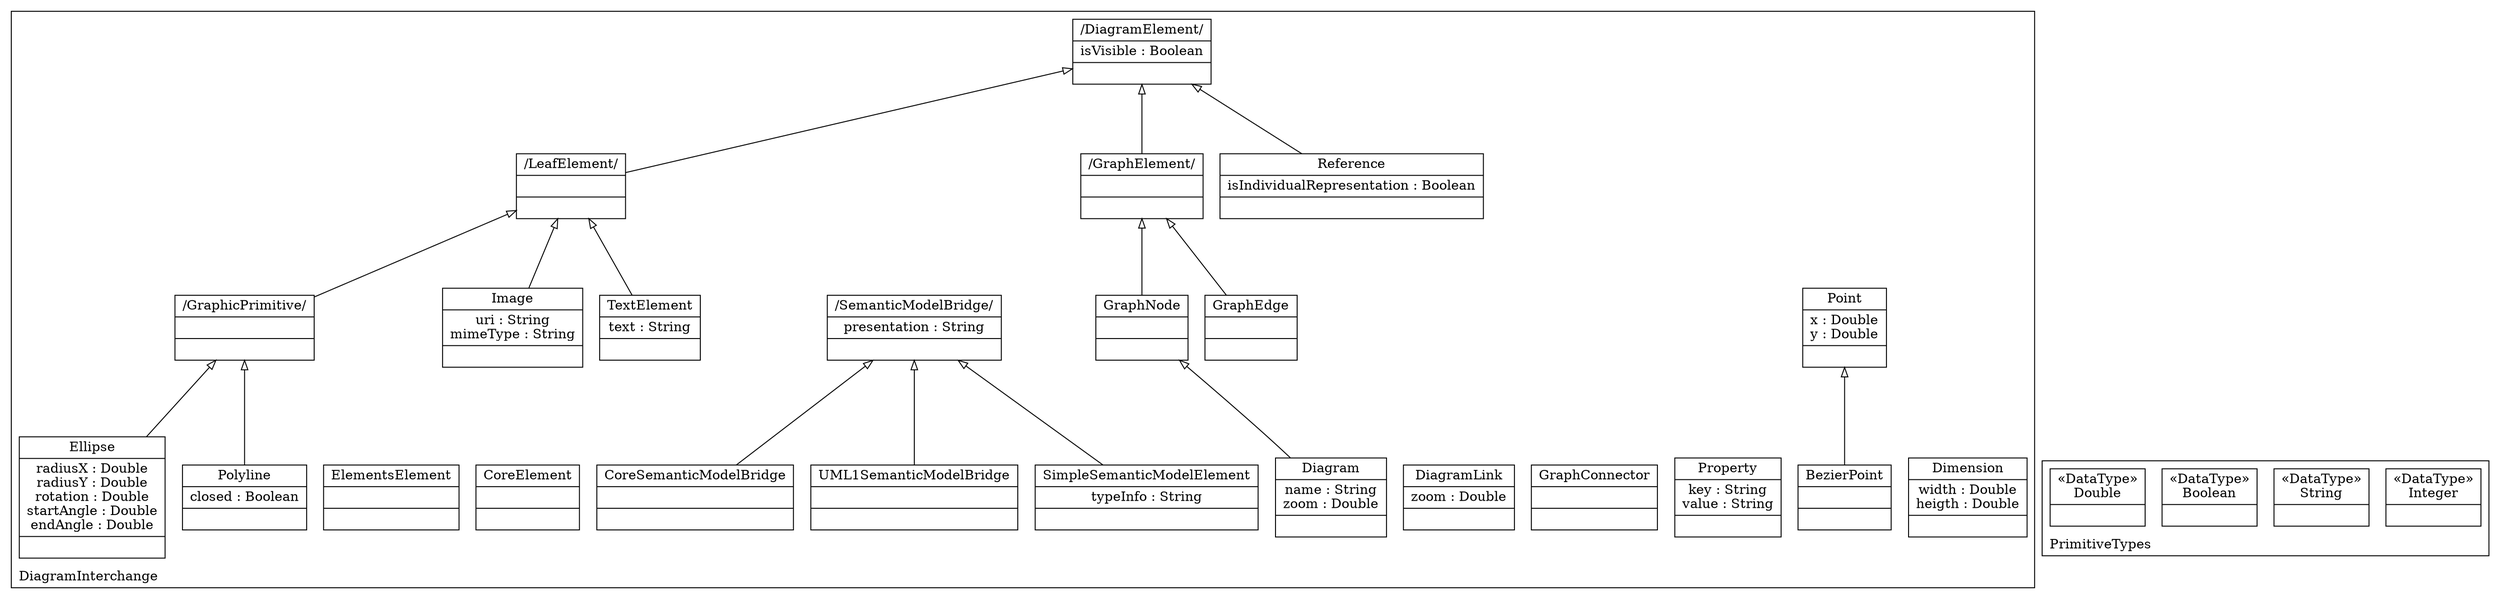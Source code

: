 digraph "KM3 Model in DOT" {
graph[rankdir=BT,labeljust=l,labelloc=t,nodeSep=0.75,compound=true];
 subgraph "cluster_DiagramInterchange"{
labelloc=t
color=black
label=DiagramInterchange
 node[shape=record];
Dimension[label="{Dimension|width : Double\nheigth : Double| }"]
;
 node[shape=record];
Point[label="{Point|x : Double\ny : Double| }"]
;
 node[shape=record];
BezierPoint[label="{BezierPoint| | }"]
 BezierPoint->Point[arrowhead=onormal,group=Point,minlen=2,constraint=true,]
;
 node[shape=record];
Property[label="{Property|key : String\nvalue : String| }"]
;
 node[shape=record];
DiagramElement[label="{/DiagramElement/|isVisible : Boolean| }"]
;
 node[shape=record];
Reference[label="{Reference|isIndividualRepresentation : Boolean| }"]
 Reference->DiagramElement[arrowhead=onormal,group=DiagramElement,minlen=2,constraint=true,]
;
 node[shape=record];
GraphElement[label="{/GraphElement/| | }"]
 GraphElement->DiagramElement[arrowhead=onormal,group=DiagramElement,minlen=2,constraint=true,]
;
 node[shape=record];
GraphEdge[label="{GraphEdge| | }"]
 GraphEdge->GraphElement[arrowhead=onormal,group=GraphElement,minlen=2,constraint=true,]
;
 node[shape=record];
GraphNode[label="{GraphNode| | }"]
 GraphNode->GraphElement[arrowhead=onormal,group=GraphElement,minlen=2,constraint=true,]
;
 node[shape=record];
GraphConnector[label="{GraphConnector| | }"]
;
 node[shape=record];
DiagramLink[label="{DiagramLink|zoom : Double| }"]
;
 node[shape=record];
SemanticModelBridge[label="{/SemanticModelBridge/|presentation : String| }"]
;
 node[shape=record];
Diagram[label="{Diagram|name : String\nzoom : Double| }"]
 Diagram->GraphNode[arrowhead=onormal,group=GraphNode,minlen=2,constraint=true,]
;
 node[shape=record];
SimpleSemanticModelElement[label="{SimpleSemanticModelElement|typeInfo : String| }"]
 SimpleSemanticModelElement->SemanticModelBridge[arrowhead=onormal,group=SemanticModelBridge,minlen=2,constraint=true,]
;
 node[shape=record];
UML1SemanticModelBridge[label="{UML1SemanticModelBridge| | }"]
 UML1SemanticModelBridge->SemanticModelBridge[arrowhead=onormal,group=SemanticModelBridge,minlen=2,constraint=true,]
;
 node[shape=record];
CoreSemanticModelBridge[label="{CoreSemanticModelBridge| | }"]
 CoreSemanticModelBridge->SemanticModelBridge[arrowhead=onormal,group=SemanticModelBridge,minlen=2,constraint=true,]
;
 node[shape=record];
CoreElement[label="{CoreElement| | }"]
;
 node[shape=record];
ElementsElement[label="{ElementsElement| | }"]
;
 node[shape=record];
LeafElement[label="{/LeafElement/| | }"]
 LeafElement->DiagramElement[arrowhead=onormal,group=DiagramElement,minlen=2,constraint=true,]
;
 node[shape=record];
TextElement[label="{TextElement|text : String| }"]
 TextElement->LeafElement[arrowhead=onormal,group=LeafElement,minlen=2,constraint=true,]
;
 node[shape=record];
Image[label="{Image|uri : String\nmimeType : String| }"]
 Image->LeafElement[arrowhead=onormal,group=LeafElement,minlen=2,constraint=true,]
;
 node[shape=record];
GraphicPrimitive[label="{/GraphicPrimitive/| | }"]
 GraphicPrimitive->LeafElement[arrowhead=onormal,group=LeafElement,minlen=2,constraint=true,]
;
 node[shape=record];
Polyline[label="{Polyline|closed : Boolean| }"]
 Polyline->GraphicPrimitive[arrowhead=onormal,group=GraphicPrimitive,minlen=2,constraint=true,]
;
 node[shape=record];
Ellipse[label="{Ellipse|radiusX : Double\nradiusY : Double\nrotation : Double\nstartAngle : Double\nendAngle : Double| }"]
 Ellipse->GraphicPrimitive[arrowhead=onormal,group=GraphicPrimitive,minlen=2,constraint=true,]
;

} subgraph "cluster_PrimitiveTypes"{
labelloc=t
color=black
label=PrimitiveTypes
 node[shape=record];
Integer[label="{&#171;DataType&#187;\nInteger|}"]
;
 node[shape=record];
String[label="{&#171;DataType&#187;\nString|}"]
;
 node[shape=record];
Boolean[label="{&#171;DataType&#187;\nBoolean|}"]
;
 node[shape=record];
Double[label="{&#171;DataType&#187;\nDouble|}"]
;

}
}